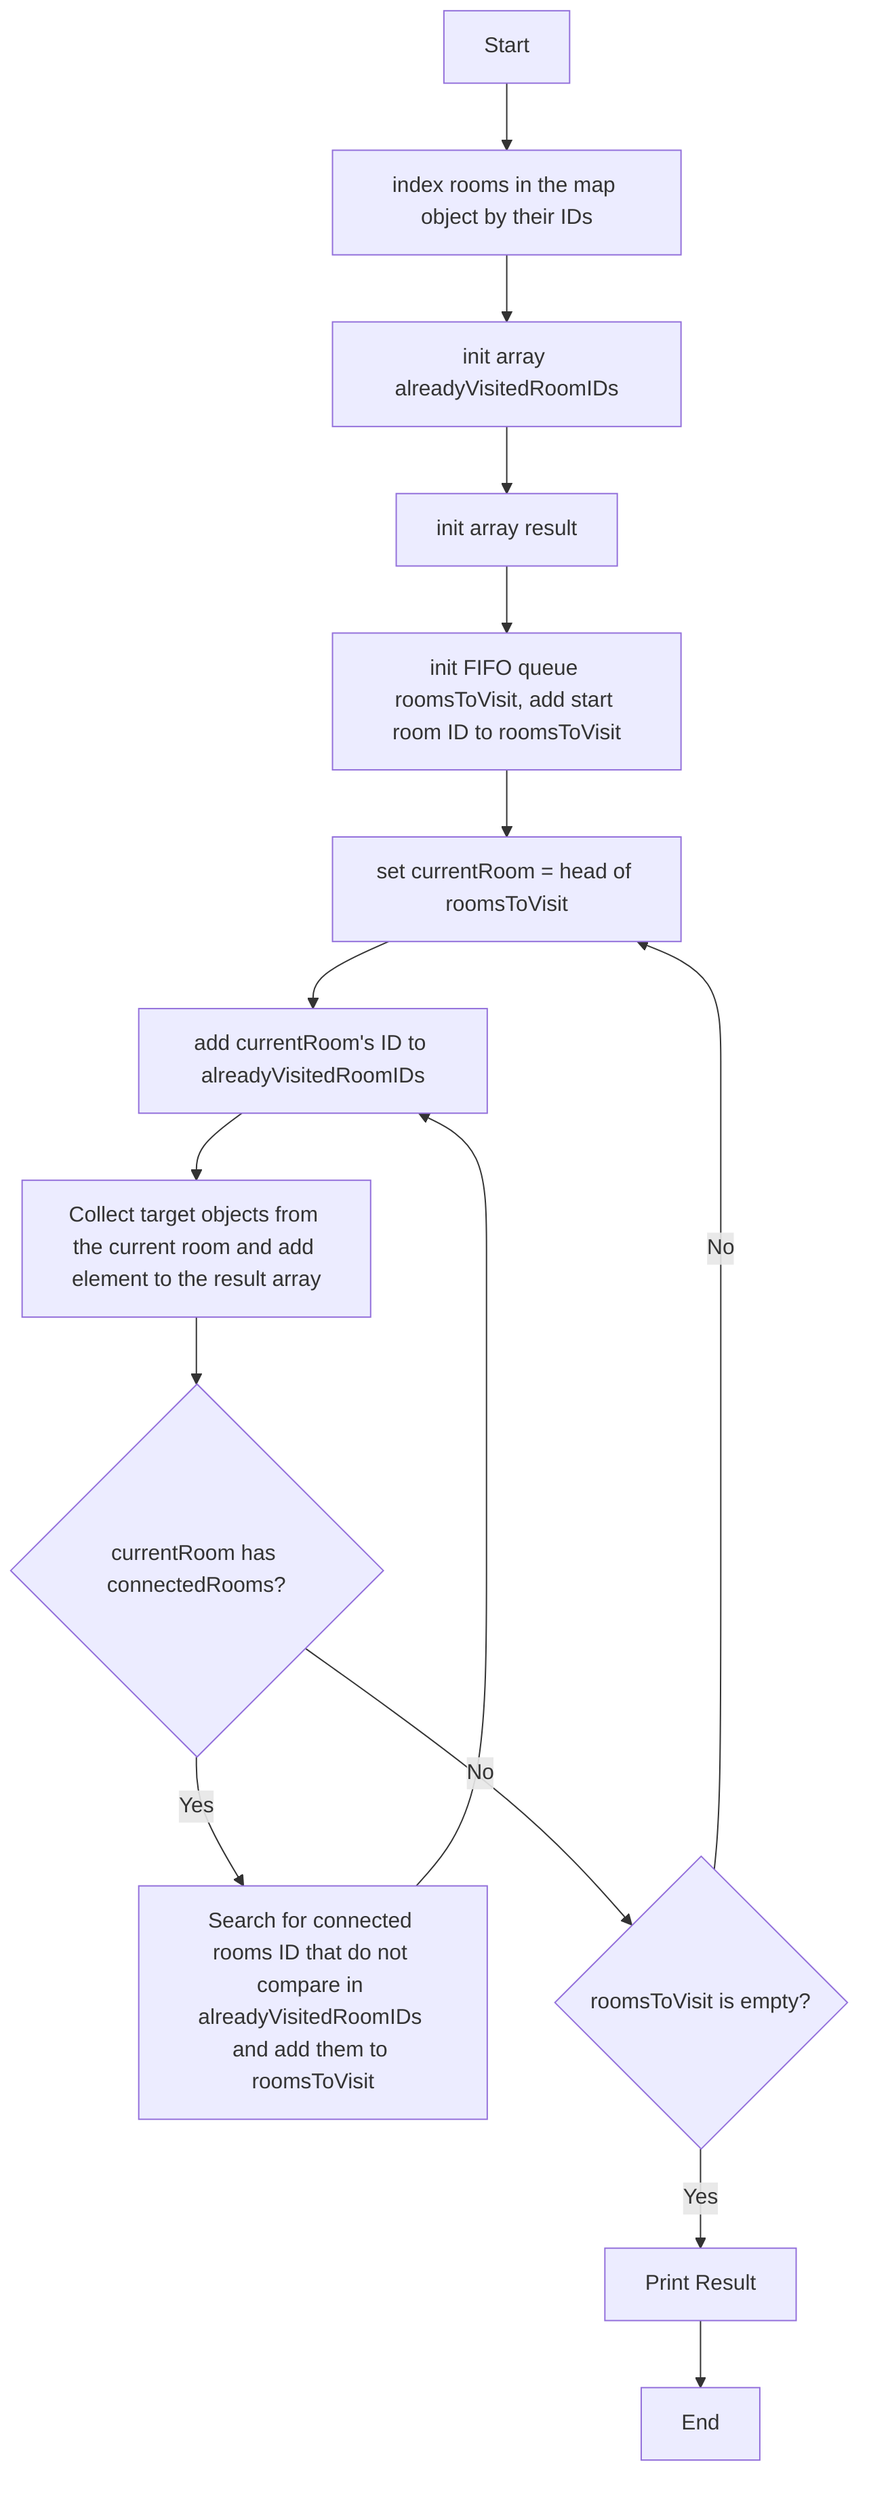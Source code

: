 graph TD
    A[Start] --> B[index rooms in the map object by their IDs ];
    B --> C[init array alreadyVisitedRoomIDs]
    C --> G[init array result]
    G --> R[init FIFO queue roomsToVisit, add start room ID to roomsToVisit]
    R --> D[set currentRoom = head of roomsToVisit ]
    D --> E[add currentRoom's ID to alreadyVisitedRoomIDs]    
    E --> F[Collect target objects from the current room and add element to the result array]
    F --> I{currentRoom has connectedRooms?}
    I -->|Yes| J[Search for connected rooms ID that do not compare in alreadyVisitedRoomIDs and add them to roomsToVisit]
    J --> E
    I -->|No| K{roomsToVisit is empty?}
    K -->|Yes| Q[Print Result]
    K -->|No| D
    Q --> Z[End]
